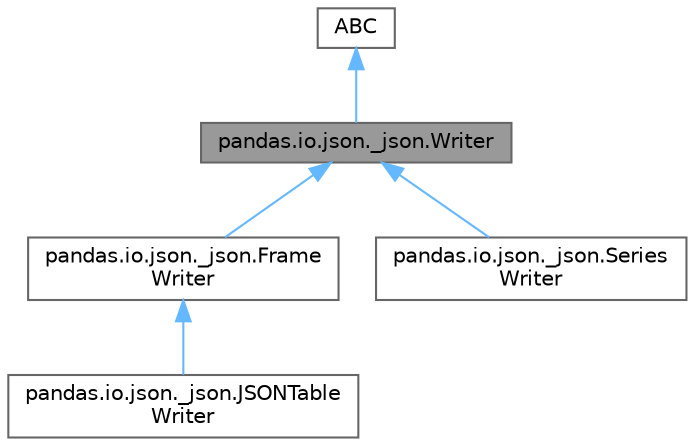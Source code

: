digraph "pandas.io.json._json.Writer"
{
 // LATEX_PDF_SIZE
  bgcolor="transparent";
  edge [fontname=Helvetica,fontsize=10,labelfontname=Helvetica,labelfontsize=10];
  node [fontname=Helvetica,fontsize=10,shape=box,height=0.2,width=0.4];
  Node1 [id="Node000001",label="pandas.io.json._json.Writer",height=0.2,width=0.4,color="gray40", fillcolor="grey60", style="filled", fontcolor="black",tooltip=" "];
  Node2 -> Node1 [id="edge5_Node000001_Node000002",dir="back",color="steelblue1",style="solid",tooltip=" "];
  Node2 [id="Node000002",label="ABC",height=0.2,width=0.4,color="gray40", fillcolor="white", style="filled",tooltip=" "];
  Node1 -> Node3 [id="edge6_Node000001_Node000003",dir="back",color="steelblue1",style="solid",tooltip=" "];
  Node3 [id="Node000003",label="pandas.io.json._json.Frame\lWriter",height=0.2,width=0.4,color="gray40", fillcolor="white", style="filled",URL="$classpandas_1_1io_1_1json_1_1__json_1_1FrameWriter.html",tooltip=" "];
  Node3 -> Node4 [id="edge7_Node000003_Node000004",dir="back",color="steelblue1",style="solid",tooltip=" "];
  Node4 [id="Node000004",label="pandas.io.json._json.JSONTable\lWriter",height=0.2,width=0.4,color="gray40", fillcolor="white", style="filled",URL="$classpandas_1_1io_1_1json_1_1__json_1_1JSONTableWriter.html",tooltip=" "];
  Node1 -> Node5 [id="edge8_Node000001_Node000005",dir="back",color="steelblue1",style="solid",tooltip=" "];
  Node5 [id="Node000005",label="pandas.io.json._json.Series\lWriter",height=0.2,width=0.4,color="gray40", fillcolor="white", style="filled",URL="$classpandas_1_1io_1_1json_1_1__json_1_1SeriesWriter.html",tooltip=" "];
}
